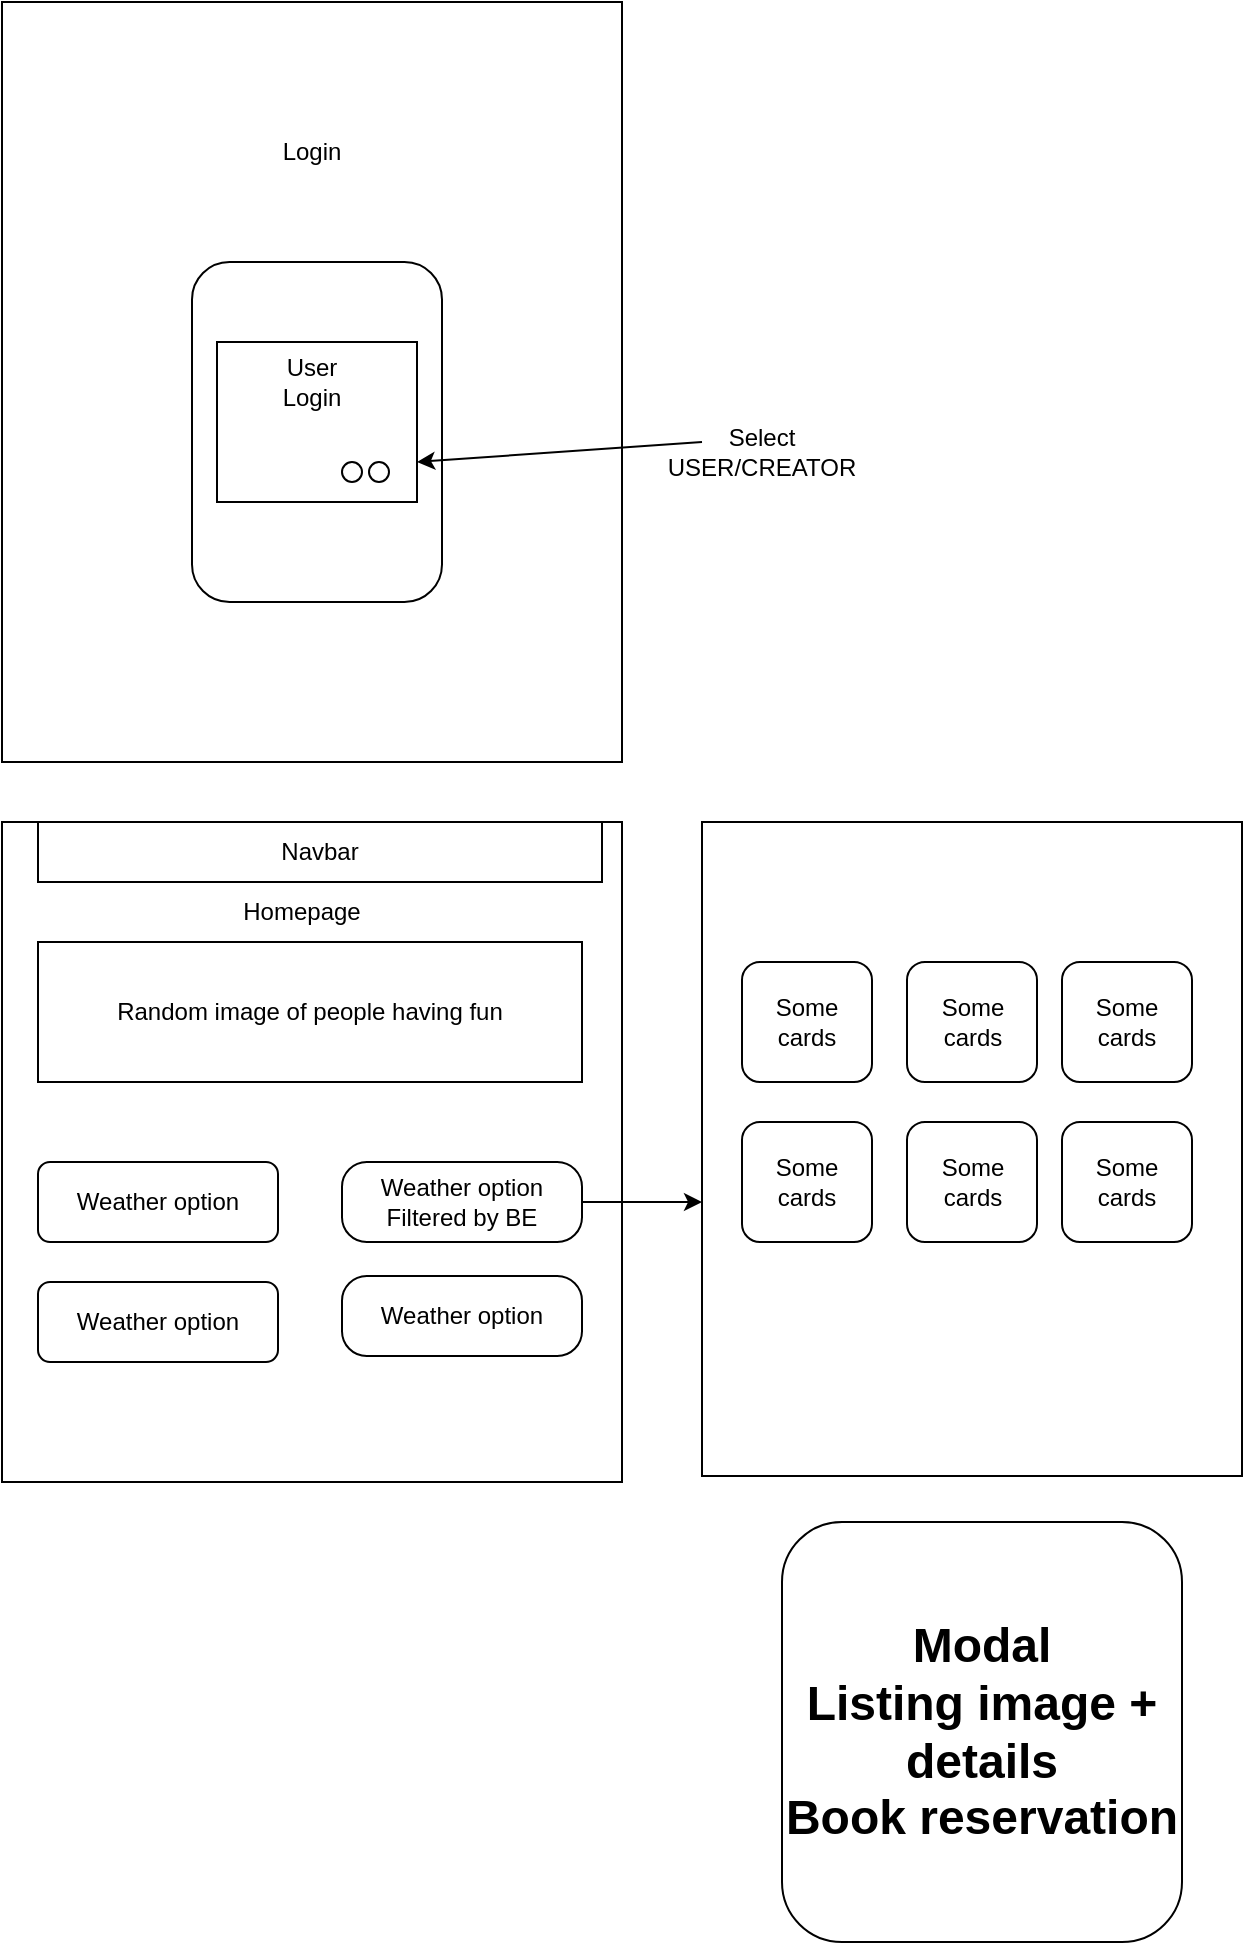 <mxfile version="17.2.4" type="github"><diagram id="0FWgAH4FR2ZJFZ1ZxE3j" name="Page-1"><mxGraphModel dx="658" dy="402" grid="1" gridSize="10" guides="1" tooltips="1" connect="1" arrows="1" fold="1" page="1" pageScale="1" pageWidth="850" pageHeight="1100" math="0" shadow="0"><root><mxCell id="0"/><mxCell id="1" parent="0"/><mxCell id="O8iLQcPXdQk2nIZgZdep-2" value="" style="rounded=0;whiteSpace=wrap;html=1;" vertex="1" parent="1"><mxGeometry x="10" y="20" width="310" height="380" as="geometry"/></mxCell><mxCell id="O8iLQcPXdQk2nIZgZdep-3" value="Login" style="text;html=1;strokeColor=none;fillColor=none;align=center;verticalAlign=middle;whiteSpace=wrap;rounded=0;" vertex="1" parent="1"><mxGeometry x="135" y="80" width="60" height="30" as="geometry"/></mxCell><mxCell id="O8iLQcPXdQk2nIZgZdep-4" value="" style="rounded=1;whiteSpace=wrap;html=1;" vertex="1" parent="1"><mxGeometry x="105" y="150" width="125" height="170" as="geometry"/></mxCell><mxCell id="O8iLQcPXdQk2nIZgZdep-5" value="" style="rounded=0;whiteSpace=wrap;html=1;" vertex="1" parent="1"><mxGeometry x="117.5" y="190" width="100" height="80" as="geometry"/></mxCell><mxCell id="O8iLQcPXdQk2nIZgZdep-6" value="User Login" style="text;html=1;strokeColor=none;fillColor=none;align=center;verticalAlign=middle;whiteSpace=wrap;rounded=0;" vertex="1" parent="1"><mxGeometry x="135" y="195" width="60" height="30" as="geometry"/></mxCell><mxCell id="O8iLQcPXdQk2nIZgZdep-9" value="" style="ellipse;whiteSpace=wrap;html=1;aspect=fixed;" vertex="1" parent="1"><mxGeometry x="180" y="250" width="10" height="10" as="geometry"/></mxCell><mxCell id="O8iLQcPXdQk2nIZgZdep-10" value="" style="ellipse;whiteSpace=wrap;html=1;aspect=fixed;" vertex="1" parent="1"><mxGeometry x="193.5" y="250" width="10" height="10" as="geometry"/></mxCell><mxCell id="O8iLQcPXdQk2nIZgZdep-11" value="" style="endArrow=classic;html=1;rounded=0;entryX=1;entryY=0.75;entryDx=0;entryDy=0;" edge="1" parent="1" target="O8iLQcPXdQk2nIZgZdep-5"><mxGeometry width="50" height="50" relative="1" as="geometry"><mxPoint x="360" y="240" as="sourcePoint"/><mxPoint x="360" y="190" as="targetPoint"/></mxGeometry></mxCell><mxCell id="O8iLQcPXdQk2nIZgZdep-13" value="Select USER/CREATOR" style="text;html=1;strokeColor=none;fillColor=none;align=center;verticalAlign=middle;whiteSpace=wrap;rounded=0;" vertex="1" parent="1"><mxGeometry x="360" y="230" width="60" height="30" as="geometry"/></mxCell><mxCell id="O8iLQcPXdQk2nIZgZdep-16" value="" style="rounded=0;whiteSpace=wrap;html=1;" vertex="1" parent="1"><mxGeometry x="10" y="430" width="310" height="330" as="geometry"/></mxCell><mxCell id="O8iLQcPXdQk2nIZgZdep-17" value="Homepage" style="text;html=1;strokeColor=none;fillColor=none;align=center;verticalAlign=middle;whiteSpace=wrap;rounded=0;" vertex="1" parent="1"><mxGeometry x="130" y="460" width="60" height="30" as="geometry"/></mxCell><mxCell id="O8iLQcPXdQk2nIZgZdep-19" value="Weather option" style="rounded=1;whiteSpace=wrap;html=1;" vertex="1" parent="1"><mxGeometry x="28" y="600" width="120" height="40" as="geometry"/></mxCell><mxCell id="O8iLQcPXdQk2nIZgZdep-21" value="Weather option" style="rounded=1;whiteSpace=wrap;html=1;" vertex="1" parent="1"><mxGeometry x="28" y="660" width="120" height="40" as="geometry"/></mxCell><mxCell id="O8iLQcPXdQk2nIZgZdep-22" value="Weather option&lt;br&gt;Filtered by BE" style="rounded=1;whiteSpace=wrap;html=1;arcSize=31;" vertex="1" parent="1"><mxGeometry x="180" y="600" width="120" height="40" as="geometry"/></mxCell><mxCell id="O8iLQcPXdQk2nIZgZdep-23" value="Weather option" style="rounded=1;whiteSpace=wrap;html=1;arcSize=31;" vertex="1" parent="1"><mxGeometry x="180" y="657" width="120" height="40" as="geometry"/></mxCell><mxCell id="O8iLQcPXdQk2nIZgZdep-25" value="Random image of people having fun" style="rounded=0;whiteSpace=wrap;html=1;" vertex="1" parent="1"><mxGeometry x="28" y="490" width="272" height="70" as="geometry"/></mxCell><mxCell id="O8iLQcPXdQk2nIZgZdep-26" value="Navbar" style="rounded=0;whiteSpace=wrap;html=1;" vertex="1" parent="1"><mxGeometry x="28" y="430" width="282" height="30" as="geometry"/></mxCell><mxCell id="O8iLQcPXdQk2nIZgZdep-27" value="" style="rounded=0;whiteSpace=wrap;html=1;" vertex="1" parent="1"><mxGeometry x="360" y="430" width="270" height="327" as="geometry"/></mxCell><mxCell id="O8iLQcPXdQk2nIZgZdep-28" value="" style="endArrow=classic;html=1;rounded=0;" edge="1" parent="1"><mxGeometry width="50" height="50" relative="1" as="geometry"><mxPoint x="300" y="620" as="sourcePoint"/><mxPoint x="360" y="620" as="targetPoint"/></mxGeometry></mxCell><mxCell id="O8iLQcPXdQk2nIZgZdep-29" value="Some cards" style="rounded=1;whiteSpace=wrap;html=1;" vertex="1" parent="1"><mxGeometry x="380" y="500" width="65" height="60" as="geometry"/></mxCell><mxCell id="O8iLQcPXdQk2nIZgZdep-30" value="Some cards" style="rounded=1;whiteSpace=wrap;html=1;" vertex="1" parent="1"><mxGeometry x="462.5" y="500" width="65" height="60" as="geometry"/></mxCell><mxCell id="O8iLQcPXdQk2nIZgZdep-31" value="Some cards" style="rounded=1;whiteSpace=wrap;html=1;" vertex="1" parent="1"><mxGeometry x="380" y="580" width="65" height="60" as="geometry"/></mxCell><mxCell id="O8iLQcPXdQk2nIZgZdep-32" value="Some cards" style="rounded=1;whiteSpace=wrap;html=1;" vertex="1" parent="1"><mxGeometry x="462.5" y="580" width="65" height="60" as="geometry"/></mxCell><mxCell id="O8iLQcPXdQk2nIZgZdep-33" value="Some cards" style="rounded=1;whiteSpace=wrap;html=1;" vertex="1" parent="1"><mxGeometry x="540" y="580" width="65" height="60" as="geometry"/></mxCell><mxCell id="O8iLQcPXdQk2nIZgZdep-34" value="Some cards" style="rounded=1;whiteSpace=wrap;html=1;" vertex="1" parent="1"><mxGeometry x="540" y="500" width="65" height="60" as="geometry"/></mxCell><mxCell id="O8iLQcPXdQk2nIZgZdep-36" value="&lt;h1&gt;Modal&lt;br&gt;Listing image + details&lt;br&gt;Book reservation&lt;/h1&gt;" style="rounded=1;whiteSpace=wrap;html=1;" vertex="1" parent="1"><mxGeometry x="400" y="780" width="200" height="210" as="geometry"/></mxCell><mxCell id="O8iLQcPXdQk2nIZgZdep-37" value="" style="endArrow=classic;html=1;rounded=0;" edge="1" parent="1" source="O8iLQcPXdQk2nIZgZdep-27"><mxGeometry width="50" height="50" relative="1" as="geometry"><mxPoint x="310" y="770" as="sourcePoint"/><mxPoint x="360" y="720" as="targetPoint"/></mxGeometry></mxCell></root></mxGraphModel></diagram></mxfile>